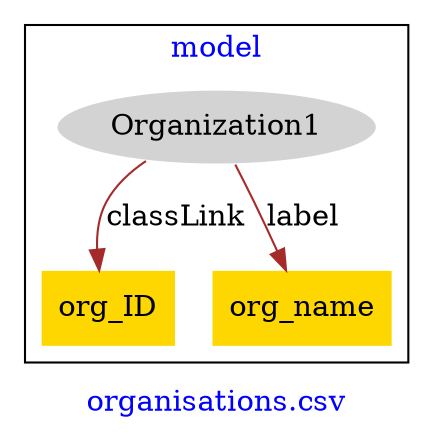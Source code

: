 digraph n0 {
fontcolor="blue"
remincross="true"
label="organisations.csv"
subgraph cluster {
label="model"
n2[style="filled",color="white",fillcolor="lightgray",label="Organization1"];
n3[shape="plaintext",style="filled",fillcolor="gold",label="org_ID"];
n4[shape="plaintext",style="filled",fillcolor="gold",label="org_name"];
}
n2 -> n3[color="brown",fontcolor="black",label="classLink"]
n2 -> n4[color="brown",fontcolor="black",label="label"]
}
